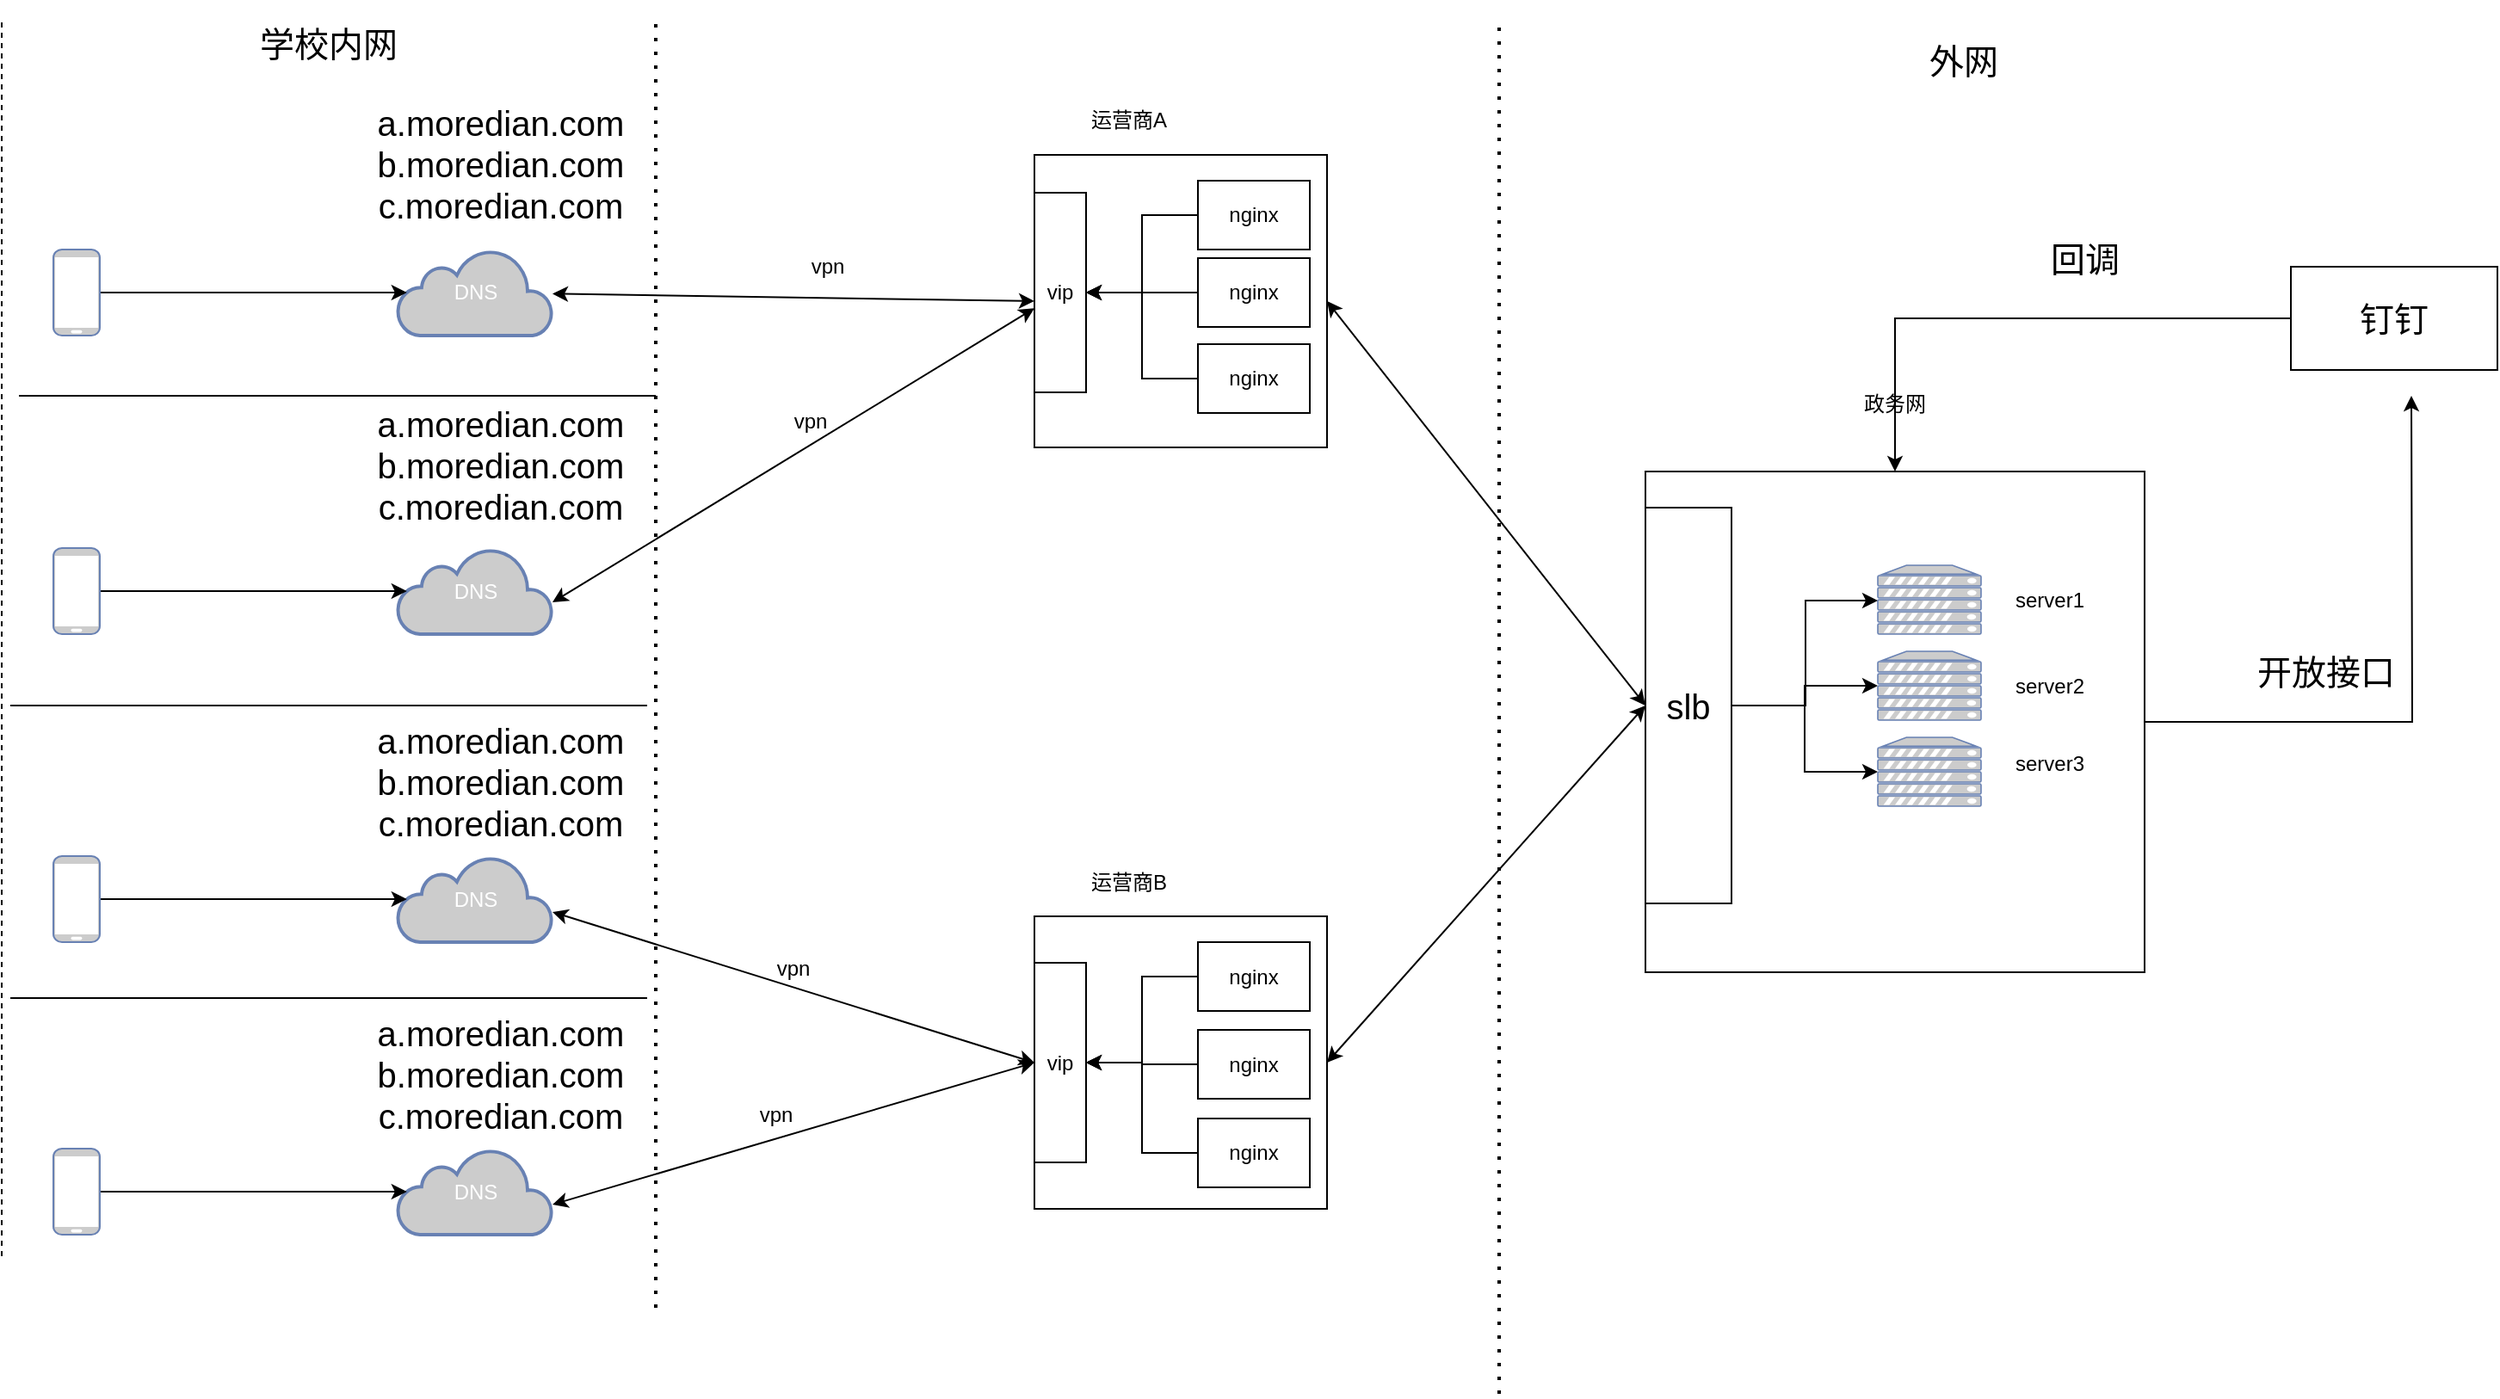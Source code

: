 <mxfile version="20.8.19" type="github">
  <diagram name="第 1 页" id="-a2cajlcUVzWi9H27ka_">
    <mxGraphModel dx="2265" dy="764" grid="1" gridSize="10" guides="1" tooltips="1" connect="1" arrows="1" fold="1" page="1" pageScale="1" pageWidth="827" pageHeight="1169" math="0" shadow="0">
      <root>
        <mxCell id="0" />
        <mxCell id="1" parent="0" />
        <mxCell id="5XkQjtwtMUVPwkuHvZPp-11" value="" style="whiteSpace=wrap;html=1;aspect=fixed;" vertex="1" parent="1">
          <mxGeometry x="280" y="90" width="170" height="170" as="geometry" />
        </mxCell>
        <mxCell id="5XkQjtwtMUVPwkuHvZPp-12" value="运营商A" style="text;html=1;strokeColor=none;fillColor=none;align=center;verticalAlign=middle;whiteSpace=wrap;rounded=0;" vertex="1" parent="1">
          <mxGeometry x="305" y="55" width="60" height="30" as="geometry" />
        </mxCell>
        <mxCell id="5XkQjtwtMUVPwkuHvZPp-13" value="" style="endArrow=none;dashed=1;html=1;dashPattern=1 3;strokeWidth=2;rounded=0;" edge="1" parent="1">
          <mxGeometry width="50" height="50" relative="1" as="geometry">
            <mxPoint x="60" y="760" as="sourcePoint" />
            <mxPoint x="60" y="10" as="targetPoint" />
          </mxGeometry>
        </mxCell>
        <mxCell id="5XkQjtwtMUVPwkuHvZPp-17" value="&lt;font style=&quot;font-size: 20px;&quot;&gt;学校内网&lt;/font&gt;" style="text;html=1;strokeColor=none;fillColor=none;align=center;verticalAlign=middle;whiteSpace=wrap;rounded=0;" vertex="1" parent="1">
          <mxGeometry x="-190" y="10" width="120" height="30" as="geometry" />
        </mxCell>
        <mxCell id="5XkQjtwtMUVPwkuHvZPp-54" value="" style="edgeStyle=orthogonalEdgeStyle;rounded=0;orthogonalLoop=1;jettySize=auto;html=1;" edge="1" parent="1" source="5XkQjtwtMUVPwkuHvZPp-22" target="5XkQjtwtMUVPwkuHvZPp-53">
          <mxGeometry relative="1" as="geometry" />
        </mxCell>
        <mxCell id="5XkQjtwtMUVPwkuHvZPp-22" value="nginx" style="rounded=0;whiteSpace=wrap;html=1;" vertex="1" parent="1">
          <mxGeometry x="375" y="105" width="65" height="40" as="geometry" />
        </mxCell>
        <mxCell id="5XkQjtwtMUVPwkuHvZPp-55" value="" style="edgeStyle=orthogonalEdgeStyle;rounded=0;orthogonalLoop=1;jettySize=auto;html=1;" edge="1" parent="1" source="5XkQjtwtMUVPwkuHvZPp-23" target="5XkQjtwtMUVPwkuHvZPp-53">
          <mxGeometry relative="1" as="geometry" />
        </mxCell>
        <mxCell id="5XkQjtwtMUVPwkuHvZPp-23" value="nginx" style="rounded=0;whiteSpace=wrap;html=1;" vertex="1" parent="1">
          <mxGeometry x="375" y="150" width="65" height="40" as="geometry" />
        </mxCell>
        <mxCell id="5XkQjtwtMUVPwkuHvZPp-56" value="" style="edgeStyle=orthogonalEdgeStyle;rounded=0;orthogonalLoop=1;jettySize=auto;html=1;" edge="1" parent="1" source="5XkQjtwtMUVPwkuHvZPp-24" target="5XkQjtwtMUVPwkuHvZPp-53">
          <mxGeometry relative="1" as="geometry" />
        </mxCell>
        <mxCell id="5XkQjtwtMUVPwkuHvZPp-24" value="nginx" style="rounded=0;whiteSpace=wrap;html=1;" vertex="1" parent="1">
          <mxGeometry x="375" y="200" width="65" height="40" as="geometry" />
        </mxCell>
        <mxCell id="5XkQjtwtMUVPwkuHvZPp-36" value="DNS" style="html=1;outlineConnect=0;fillColor=#CCCCCC;strokeColor=#6881B3;gradientColor=none;gradientDirection=north;strokeWidth=2;shape=mxgraph.networks.cloud;fontColor=#ffffff;" vertex="1" parent="1">
          <mxGeometry x="-90" y="145" width="90" height="50" as="geometry" />
        </mxCell>
        <mxCell id="5XkQjtwtMUVPwkuHvZPp-39" value="" style="endArrow=classic;startArrow=classic;html=1;rounded=0;entryX=0;entryY=0.5;entryDx=0;entryDy=0;" edge="1" parent="1" source="5XkQjtwtMUVPwkuHvZPp-36" target="5XkQjtwtMUVPwkuHvZPp-11">
          <mxGeometry width="50" height="50" relative="1" as="geometry">
            <mxPoint x="60" y="410" as="sourcePoint" />
            <mxPoint x="110" y="360" as="targetPoint" />
          </mxGeometry>
        </mxCell>
        <mxCell id="5XkQjtwtMUVPwkuHvZPp-42" value="vpn" style="text;html=1;strokeColor=none;fillColor=none;align=center;verticalAlign=middle;whiteSpace=wrap;rounded=0;" vertex="1" parent="1">
          <mxGeometry x="130" y="140" width="60" height="30" as="geometry" />
        </mxCell>
        <mxCell id="5XkQjtwtMUVPwkuHvZPp-98" style="edgeStyle=orthogonalEdgeStyle;rounded=0;orthogonalLoop=1;jettySize=auto;html=1;fontSize=20;" edge="1" parent="1" source="5XkQjtwtMUVPwkuHvZPp-49">
          <mxGeometry relative="1" as="geometry">
            <mxPoint x="1080" y="230" as="targetPoint" />
          </mxGeometry>
        </mxCell>
        <mxCell id="5XkQjtwtMUVPwkuHvZPp-49" value="" style="rounded=0;whiteSpace=wrap;html=1;" vertex="1" parent="1">
          <mxGeometry x="635" y="274" width="290" height="291" as="geometry" />
        </mxCell>
        <mxCell id="5XkQjtwtMUVPwkuHvZPp-50" value="" style="endArrow=none;dashed=1;html=1;dashPattern=1 3;strokeWidth=2;rounded=0;" edge="1" parent="1">
          <mxGeometry width="50" height="50" relative="1" as="geometry">
            <mxPoint x="550" y="810" as="sourcePoint" />
            <mxPoint x="550" y="10" as="targetPoint" />
          </mxGeometry>
        </mxCell>
        <mxCell id="5XkQjtwtMUVPwkuHvZPp-51" value="政务网" style="text;html=1;strokeColor=none;fillColor=none;align=center;verticalAlign=middle;whiteSpace=wrap;rounded=0;" vertex="1" parent="1">
          <mxGeometry x="750" y="220" width="60" height="30" as="geometry" />
        </mxCell>
        <mxCell id="5XkQjtwtMUVPwkuHvZPp-52" value="&lt;font style=&quot;font-size: 20px;&quot;&gt;外网&lt;/font&gt;" style="text;html=1;strokeColor=none;fillColor=none;align=center;verticalAlign=middle;whiteSpace=wrap;rounded=0;" vertex="1" parent="1">
          <mxGeometry x="670" width="300" height="70" as="geometry" />
        </mxCell>
        <mxCell id="5XkQjtwtMUVPwkuHvZPp-53" value="vip" style="rounded=0;whiteSpace=wrap;html=1;" vertex="1" parent="1">
          <mxGeometry x="280" y="112" width="30" height="116" as="geometry" />
        </mxCell>
        <mxCell id="5XkQjtwtMUVPwkuHvZPp-77" value="" style="endArrow=classic;startArrow=classic;html=1;rounded=0;exitX=1;exitY=0.5;exitDx=0;exitDy=0;entryX=0;entryY=0.5;entryDx=0;entryDy=0;" edge="1" parent="1" source="5XkQjtwtMUVPwkuHvZPp-11" target="5XkQjtwtMUVPwkuHvZPp-92">
          <mxGeometry width="50" height="50" relative="1" as="geometry">
            <mxPoint x="580" y="430" as="sourcePoint" />
            <mxPoint x="630" y="380" as="targetPoint" />
          </mxGeometry>
        </mxCell>
        <mxCell id="5XkQjtwtMUVPwkuHvZPp-78" value="" style="endArrow=classic;startArrow=classic;html=1;rounded=0;exitX=1;exitY=0.5;exitDx=0;exitDy=0;entryX=0;entryY=0.5;entryDx=0;entryDy=0;" edge="1" parent="1" source="5XkQjtwtMUVPwkuHvZPp-118" target="5XkQjtwtMUVPwkuHvZPp-92">
          <mxGeometry width="50" height="50" relative="1" as="geometry">
            <mxPoint x="461.02" y="394.03" as="sourcePoint" />
            <mxPoint x="630" y="390" as="targetPoint" />
          </mxGeometry>
        </mxCell>
        <mxCell id="5XkQjtwtMUVPwkuHvZPp-80" value="" style="fontColor=#0066CC;verticalAlign=top;verticalLabelPosition=bottom;labelPosition=center;align=center;html=1;outlineConnect=0;fillColor=#CCCCCC;strokeColor=#6881B3;gradientColor=none;gradientDirection=north;strokeWidth=2;shape=mxgraph.networks.server;" vertex="1" parent="1">
          <mxGeometry x="770" y="328.5" width="60" height="40" as="geometry" />
        </mxCell>
        <mxCell id="5XkQjtwtMUVPwkuHvZPp-81" value="" style="fontColor=#0066CC;verticalAlign=top;verticalLabelPosition=bottom;labelPosition=center;align=center;html=1;outlineConnect=0;fillColor=#CCCCCC;strokeColor=#6881B3;gradientColor=none;gradientDirection=north;strokeWidth=2;shape=mxgraph.networks.server;" vertex="1" parent="1">
          <mxGeometry x="770" y="378.5" width="60" height="40" as="geometry" />
        </mxCell>
        <mxCell id="5XkQjtwtMUVPwkuHvZPp-82" value="" style="fontColor=#0066CC;verticalAlign=top;verticalLabelPosition=bottom;labelPosition=center;align=center;html=1;outlineConnect=0;fillColor=#CCCCCC;strokeColor=#6881B3;gradientColor=none;gradientDirection=north;strokeWidth=2;shape=mxgraph.networks.server;" vertex="1" parent="1">
          <mxGeometry x="770" y="428.5" width="60" height="40" as="geometry" />
        </mxCell>
        <mxCell id="5XkQjtwtMUVPwkuHvZPp-83" value="server1" style="text;html=1;strokeColor=none;fillColor=none;align=center;verticalAlign=middle;whiteSpace=wrap;rounded=0;" vertex="1" parent="1">
          <mxGeometry x="840" y="333.5" width="60" height="30" as="geometry" />
        </mxCell>
        <mxCell id="5XkQjtwtMUVPwkuHvZPp-84" value="server3" style="text;html=1;strokeColor=none;fillColor=none;align=center;verticalAlign=middle;whiteSpace=wrap;rounded=0;" vertex="1" parent="1">
          <mxGeometry x="840" y="428.5" width="60" height="30" as="geometry" />
        </mxCell>
        <mxCell id="5XkQjtwtMUVPwkuHvZPp-85" value="server2" style="text;html=1;strokeColor=none;fillColor=none;align=center;verticalAlign=middle;whiteSpace=wrap;rounded=0;" vertex="1" parent="1">
          <mxGeometry x="840" y="383.5" width="60" height="30" as="geometry" />
        </mxCell>
        <mxCell id="5XkQjtwtMUVPwkuHvZPp-100" style="edgeStyle=orthogonalEdgeStyle;rounded=0;orthogonalLoop=1;jettySize=auto;html=1;entryX=0.06;entryY=0.5;entryDx=0;entryDy=0;entryPerimeter=0;fontSize=20;" edge="1" parent="1" source="5XkQjtwtMUVPwkuHvZPp-89" target="5XkQjtwtMUVPwkuHvZPp-36">
          <mxGeometry relative="1" as="geometry" />
        </mxCell>
        <mxCell id="5XkQjtwtMUVPwkuHvZPp-89" value="" style="fontColor=#0066CC;verticalAlign=top;verticalLabelPosition=bottom;labelPosition=center;align=center;html=1;outlineConnect=0;fillColor=#CCCCCC;strokeColor=#6881B3;gradientColor=none;gradientDirection=north;strokeWidth=2;shape=mxgraph.networks.mobile;" vertex="1" parent="1">
          <mxGeometry x="-290" y="145" width="27" height="50" as="geometry" />
        </mxCell>
        <mxCell id="5XkQjtwtMUVPwkuHvZPp-110" style="edgeStyle=orthogonalEdgeStyle;rounded=0;orthogonalLoop=1;jettySize=auto;html=1;fontSize=20;" edge="1" parent="1" source="5XkQjtwtMUVPwkuHvZPp-92" target="5XkQjtwtMUVPwkuHvZPp-80">
          <mxGeometry relative="1" as="geometry">
            <Array as="points">
              <mxPoint x="728" y="410" />
              <mxPoint x="728" y="349" />
            </Array>
          </mxGeometry>
        </mxCell>
        <mxCell id="5XkQjtwtMUVPwkuHvZPp-113" style="edgeStyle=orthogonalEdgeStyle;rounded=0;orthogonalLoop=1;jettySize=auto;html=1;exitX=1;exitY=0.5;exitDx=0;exitDy=0;fontSize=20;" edge="1" parent="1" source="5XkQjtwtMUVPwkuHvZPp-92" target="5XkQjtwtMUVPwkuHvZPp-82">
          <mxGeometry relative="1" as="geometry" />
        </mxCell>
        <mxCell id="5XkQjtwtMUVPwkuHvZPp-114" style="edgeStyle=orthogonalEdgeStyle;rounded=0;orthogonalLoop=1;jettySize=auto;html=1;fontSize=20;" edge="1" parent="1" source="5XkQjtwtMUVPwkuHvZPp-92" target="5XkQjtwtMUVPwkuHvZPp-81">
          <mxGeometry relative="1" as="geometry" />
        </mxCell>
        <mxCell id="5XkQjtwtMUVPwkuHvZPp-92" value="slb" style="rounded=0;whiteSpace=wrap;html=1;fontSize=20;" vertex="1" parent="1">
          <mxGeometry x="635" y="295" width="50" height="230" as="geometry" />
        </mxCell>
        <mxCell id="5XkQjtwtMUVPwkuHvZPp-96" style="edgeStyle=orthogonalEdgeStyle;rounded=0;orthogonalLoop=1;jettySize=auto;html=1;fontSize=20;" edge="1" parent="1" source="5XkQjtwtMUVPwkuHvZPp-93" target="5XkQjtwtMUVPwkuHvZPp-49">
          <mxGeometry relative="1" as="geometry" />
        </mxCell>
        <mxCell id="5XkQjtwtMUVPwkuHvZPp-93" value="钉钉" style="rounded=0;whiteSpace=wrap;html=1;fontSize=20;" vertex="1" parent="1">
          <mxGeometry x="1010" y="155" width="120" height="60" as="geometry" />
        </mxCell>
        <mxCell id="5XkQjtwtMUVPwkuHvZPp-97" value="回调" style="text;html=1;align=center;verticalAlign=middle;resizable=0;points=[];autosize=1;strokeColor=none;fillColor=none;fontSize=20;" vertex="1" parent="1">
          <mxGeometry x="860" y="130" width="60" height="40" as="geometry" />
        </mxCell>
        <mxCell id="5XkQjtwtMUVPwkuHvZPp-99" value="开放接口" style="text;html=1;align=center;verticalAlign=middle;resizable=0;points=[];autosize=1;strokeColor=none;fillColor=none;fontSize=20;" vertex="1" parent="1">
          <mxGeometry x="980" y="370" width="100" height="40" as="geometry" />
        </mxCell>
        <mxCell id="5XkQjtwtMUVPwkuHvZPp-101" value="DNS" style="html=1;outlineConnect=0;fillColor=#CCCCCC;strokeColor=#6881B3;gradientColor=none;gradientDirection=north;strokeWidth=2;shape=mxgraph.networks.cloud;fontColor=#ffffff;" vertex="1" parent="1">
          <mxGeometry x="-90" y="318.5" width="90" height="50" as="geometry" />
        </mxCell>
        <mxCell id="5XkQjtwtMUVPwkuHvZPp-102" style="edgeStyle=orthogonalEdgeStyle;rounded=0;orthogonalLoop=1;jettySize=auto;html=1;entryX=0.06;entryY=0.5;entryDx=0;entryDy=0;entryPerimeter=0;fontSize=20;" edge="1" parent="1" source="5XkQjtwtMUVPwkuHvZPp-103" target="5XkQjtwtMUVPwkuHvZPp-101">
          <mxGeometry relative="1" as="geometry" />
        </mxCell>
        <mxCell id="5XkQjtwtMUVPwkuHvZPp-103" value="" style="fontColor=#0066CC;verticalAlign=top;verticalLabelPosition=bottom;labelPosition=center;align=center;html=1;outlineConnect=0;fillColor=#CCCCCC;strokeColor=#6881B3;gradientColor=none;gradientDirection=north;strokeWidth=2;shape=mxgraph.networks.mobile;" vertex="1" parent="1">
          <mxGeometry x="-290" y="318.5" width="27" height="50" as="geometry" />
        </mxCell>
        <mxCell id="5XkQjtwtMUVPwkuHvZPp-104" value="DNS" style="html=1;outlineConnect=0;fillColor=#CCCCCC;strokeColor=#6881B3;gradientColor=none;gradientDirection=north;strokeWidth=2;shape=mxgraph.networks.cloud;fontColor=#ffffff;" vertex="1" parent="1">
          <mxGeometry x="-90" y="497.5" width="90" height="50" as="geometry" />
        </mxCell>
        <mxCell id="5XkQjtwtMUVPwkuHvZPp-105" style="edgeStyle=orthogonalEdgeStyle;rounded=0;orthogonalLoop=1;jettySize=auto;html=1;entryX=0.06;entryY=0.5;entryDx=0;entryDy=0;entryPerimeter=0;fontSize=20;" edge="1" parent="1" source="5XkQjtwtMUVPwkuHvZPp-106" target="5XkQjtwtMUVPwkuHvZPp-104">
          <mxGeometry relative="1" as="geometry" />
        </mxCell>
        <mxCell id="5XkQjtwtMUVPwkuHvZPp-106" value="" style="fontColor=#0066CC;verticalAlign=top;verticalLabelPosition=bottom;labelPosition=center;align=center;html=1;outlineConnect=0;fillColor=#CCCCCC;strokeColor=#6881B3;gradientColor=none;gradientDirection=north;strokeWidth=2;shape=mxgraph.networks.mobile;" vertex="1" parent="1">
          <mxGeometry x="-290" y="497.5" width="27" height="50" as="geometry" />
        </mxCell>
        <mxCell id="5XkQjtwtMUVPwkuHvZPp-107" value="" style="endArrow=none;html=1;rounded=0;fontSize=20;" edge="1" parent="1">
          <mxGeometry width="50" height="50" relative="1" as="geometry">
            <mxPoint x="-315" y="410" as="sourcePoint" />
            <mxPoint x="55" y="410" as="targetPoint" />
          </mxGeometry>
        </mxCell>
        <mxCell id="5XkQjtwtMUVPwkuHvZPp-108" value="" style="endArrow=none;html=1;rounded=0;fontSize=20;" edge="1" parent="1">
          <mxGeometry width="50" height="50" relative="1" as="geometry">
            <mxPoint x="-310" y="230" as="sourcePoint" />
            <mxPoint x="60" y="230" as="targetPoint" />
          </mxGeometry>
        </mxCell>
        <mxCell id="5XkQjtwtMUVPwkuHvZPp-109" value="" style="endArrow=none;dashed=1;html=1;rounded=0;fontSize=20;" edge="1" parent="1">
          <mxGeometry width="50" height="50" relative="1" as="geometry">
            <mxPoint x="-320" y="730" as="sourcePoint" />
            <mxPoint x="-320" y="10" as="targetPoint" />
          </mxGeometry>
        </mxCell>
        <mxCell id="5XkQjtwtMUVPwkuHvZPp-115" value="a.moredian.com&lt;br&gt;b.moredian.com&lt;br&gt;c.moredian.com" style="text;html=1;strokeColor=none;fillColor=none;align=center;verticalAlign=middle;whiteSpace=wrap;rounded=0;fontSize=20;" vertex="1" parent="1">
          <mxGeometry x="-60" y="80" width="60" height="30" as="geometry" />
        </mxCell>
        <mxCell id="5XkQjtwtMUVPwkuHvZPp-118" value="" style="whiteSpace=wrap;html=1;aspect=fixed;" vertex="1" parent="1">
          <mxGeometry x="280" y="532.5" width="170" height="170" as="geometry" />
        </mxCell>
        <mxCell id="5XkQjtwtMUVPwkuHvZPp-119" value="运营商B" style="text;html=1;strokeColor=none;fillColor=none;align=center;verticalAlign=middle;whiteSpace=wrap;rounded=0;" vertex="1" parent="1">
          <mxGeometry x="305" y="497.5" width="60" height="30" as="geometry" />
        </mxCell>
        <mxCell id="5XkQjtwtMUVPwkuHvZPp-120" value="" style="edgeStyle=orthogonalEdgeStyle;rounded=0;orthogonalLoop=1;jettySize=auto;html=1;" edge="1" parent="1" source="5XkQjtwtMUVPwkuHvZPp-121" target="5XkQjtwtMUVPwkuHvZPp-126">
          <mxGeometry relative="1" as="geometry" />
        </mxCell>
        <mxCell id="5XkQjtwtMUVPwkuHvZPp-121" value="nginx" style="rounded=0;whiteSpace=wrap;html=1;" vertex="1" parent="1">
          <mxGeometry x="375" y="547.5" width="65" height="40" as="geometry" />
        </mxCell>
        <mxCell id="5XkQjtwtMUVPwkuHvZPp-122" value="" style="edgeStyle=orthogonalEdgeStyle;rounded=0;orthogonalLoop=1;jettySize=auto;html=1;" edge="1" parent="1" source="5XkQjtwtMUVPwkuHvZPp-123" target="5XkQjtwtMUVPwkuHvZPp-126">
          <mxGeometry relative="1" as="geometry" />
        </mxCell>
        <mxCell id="5XkQjtwtMUVPwkuHvZPp-123" value="nginx" style="rounded=0;whiteSpace=wrap;html=1;" vertex="1" parent="1">
          <mxGeometry x="375" y="598.5" width="65" height="40" as="geometry" />
        </mxCell>
        <mxCell id="5XkQjtwtMUVPwkuHvZPp-124" value="" style="edgeStyle=orthogonalEdgeStyle;rounded=0;orthogonalLoop=1;jettySize=auto;html=1;" edge="1" parent="1" source="5XkQjtwtMUVPwkuHvZPp-125" target="5XkQjtwtMUVPwkuHvZPp-126">
          <mxGeometry relative="1" as="geometry" />
        </mxCell>
        <mxCell id="5XkQjtwtMUVPwkuHvZPp-125" value="nginx" style="rounded=0;whiteSpace=wrap;html=1;" vertex="1" parent="1">
          <mxGeometry x="375" y="650" width="65" height="40" as="geometry" />
        </mxCell>
        <mxCell id="5XkQjtwtMUVPwkuHvZPp-126" value="vip" style="rounded=0;whiteSpace=wrap;html=1;" vertex="1" parent="1">
          <mxGeometry x="280" y="559.5" width="30" height="116" as="geometry" />
        </mxCell>
        <mxCell id="5XkQjtwtMUVPwkuHvZPp-139" value="a.moredian.com&lt;br&gt;b.moredian.com&lt;br&gt;c.moredian.com" style="text;html=1;strokeColor=none;fillColor=none;align=center;verticalAlign=middle;whiteSpace=wrap;rounded=0;fontSize=20;" vertex="1" parent="1">
          <mxGeometry x="-60" y="255" width="60" height="30" as="geometry" />
        </mxCell>
        <mxCell id="5XkQjtwtMUVPwkuHvZPp-140" value="a.moredian.com&lt;br&gt;b.moredian.com&lt;br&gt;c.moredian.com" style="text;html=1;strokeColor=none;fillColor=none;align=center;verticalAlign=middle;whiteSpace=wrap;rounded=0;fontSize=20;" vertex="1" parent="1">
          <mxGeometry x="-60" y="438.5" width="60" height="30" as="geometry" />
        </mxCell>
        <mxCell id="5XkQjtwtMUVPwkuHvZPp-141" value="DNS" style="html=1;outlineConnect=0;fillColor=#CCCCCC;strokeColor=#6881B3;gradientColor=none;gradientDirection=north;strokeWidth=2;shape=mxgraph.networks.cloud;fontColor=#ffffff;" vertex="1" parent="1">
          <mxGeometry x="-90" y="667.5" width="90" height="50" as="geometry" />
        </mxCell>
        <mxCell id="5XkQjtwtMUVPwkuHvZPp-142" style="edgeStyle=orthogonalEdgeStyle;rounded=0;orthogonalLoop=1;jettySize=auto;html=1;entryX=0.06;entryY=0.5;entryDx=0;entryDy=0;entryPerimeter=0;fontSize=20;" edge="1" parent="1" source="5XkQjtwtMUVPwkuHvZPp-143" target="5XkQjtwtMUVPwkuHvZPp-141">
          <mxGeometry relative="1" as="geometry" />
        </mxCell>
        <mxCell id="5XkQjtwtMUVPwkuHvZPp-143" value="" style="fontColor=#0066CC;verticalAlign=top;verticalLabelPosition=bottom;labelPosition=center;align=center;html=1;outlineConnect=0;fillColor=#CCCCCC;strokeColor=#6881B3;gradientColor=none;gradientDirection=north;strokeWidth=2;shape=mxgraph.networks.mobile;" vertex="1" parent="1">
          <mxGeometry x="-290" y="667.5" width="27" height="50" as="geometry" />
        </mxCell>
        <mxCell id="5XkQjtwtMUVPwkuHvZPp-144" value="" style="endArrow=none;html=1;rounded=0;fontSize=20;" edge="1" parent="1">
          <mxGeometry width="50" height="50" relative="1" as="geometry">
            <mxPoint x="-315" y="580" as="sourcePoint" />
            <mxPoint x="55" y="580" as="targetPoint" />
          </mxGeometry>
        </mxCell>
        <mxCell id="5XkQjtwtMUVPwkuHvZPp-145" value="a.moredian.com&lt;br&gt;b.moredian.com&lt;br&gt;c.moredian.com" style="text;html=1;strokeColor=none;fillColor=none;align=center;verticalAlign=middle;whiteSpace=wrap;rounded=0;fontSize=20;" vertex="1" parent="1">
          <mxGeometry x="-60" y="608.5" width="60" height="30" as="geometry" />
        </mxCell>
        <mxCell id="5XkQjtwtMUVPwkuHvZPp-146" value="" style="endArrow=classic;startArrow=classic;html=1;rounded=0;fontSize=20;" edge="1" parent="1" target="5XkQjtwtMUVPwkuHvZPp-53">
          <mxGeometry width="50" height="50" relative="1" as="geometry">
            <mxPoint y="350" as="sourcePoint" />
            <mxPoint x="270" y="180" as="targetPoint" />
          </mxGeometry>
        </mxCell>
        <mxCell id="5XkQjtwtMUVPwkuHvZPp-147" value="vpn" style="text;html=1;strokeColor=none;fillColor=none;align=center;verticalAlign=middle;whiteSpace=wrap;rounded=0;" vertex="1" parent="1">
          <mxGeometry x="120" y="230" width="60" height="30" as="geometry" />
        </mxCell>
        <mxCell id="5XkQjtwtMUVPwkuHvZPp-148" value="" style="endArrow=classic;startArrow=classic;html=1;rounded=0;fontSize=20;entryX=0;entryY=0.5;entryDx=0;entryDy=0;" edge="1" parent="1" target="5XkQjtwtMUVPwkuHvZPp-126">
          <mxGeometry width="50" height="50" relative="1" as="geometry">
            <mxPoint y="530" as="sourcePoint" />
            <mxPoint x="50" y="480" as="targetPoint" />
          </mxGeometry>
        </mxCell>
        <mxCell id="5XkQjtwtMUVPwkuHvZPp-149" value="" style="endArrow=classic;startArrow=classic;html=1;rounded=0;fontSize=20;entryX=0;entryY=0.5;entryDx=0;entryDy=0;" edge="1" parent="1" target="5XkQjtwtMUVPwkuHvZPp-126">
          <mxGeometry width="50" height="50" relative="1" as="geometry">
            <mxPoint y="700" as="sourcePoint" />
            <mxPoint x="50" y="650" as="targetPoint" />
          </mxGeometry>
        </mxCell>
        <mxCell id="5XkQjtwtMUVPwkuHvZPp-150" value="vpn" style="text;html=1;strokeColor=none;fillColor=none;align=center;verticalAlign=middle;whiteSpace=wrap;rounded=0;" vertex="1" parent="1">
          <mxGeometry x="110" y="547.5" width="60" height="30" as="geometry" />
        </mxCell>
        <mxCell id="5XkQjtwtMUVPwkuHvZPp-151" value="vpn" style="text;html=1;strokeColor=none;fillColor=none;align=center;verticalAlign=middle;whiteSpace=wrap;rounded=0;" vertex="1" parent="1">
          <mxGeometry x="100" y="632.5" width="60" height="30" as="geometry" />
        </mxCell>
      </root>
    </mxGraphModel>
  </diagram>
</mxfile>
